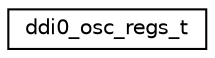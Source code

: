 digraph "Graphical Class Hierarchy"
{
 // LATEX_PDF_SIZE
  edge [fontname="Helvetica",fontsize="10",labelfontname="Helvetica",labelfontsize="10"];
  node [fontname="Helvetica",fontsize="10",shape=record];
  rankdir="LR";
  Node0 [label="ddi0_osc_regs_t",height=0.2,width=0.4,color="black", fillcolor="white", style="filled",URL="$structddi0__osc__regs__t.html",tooltip="DDI_0_OSC registers."];
}
